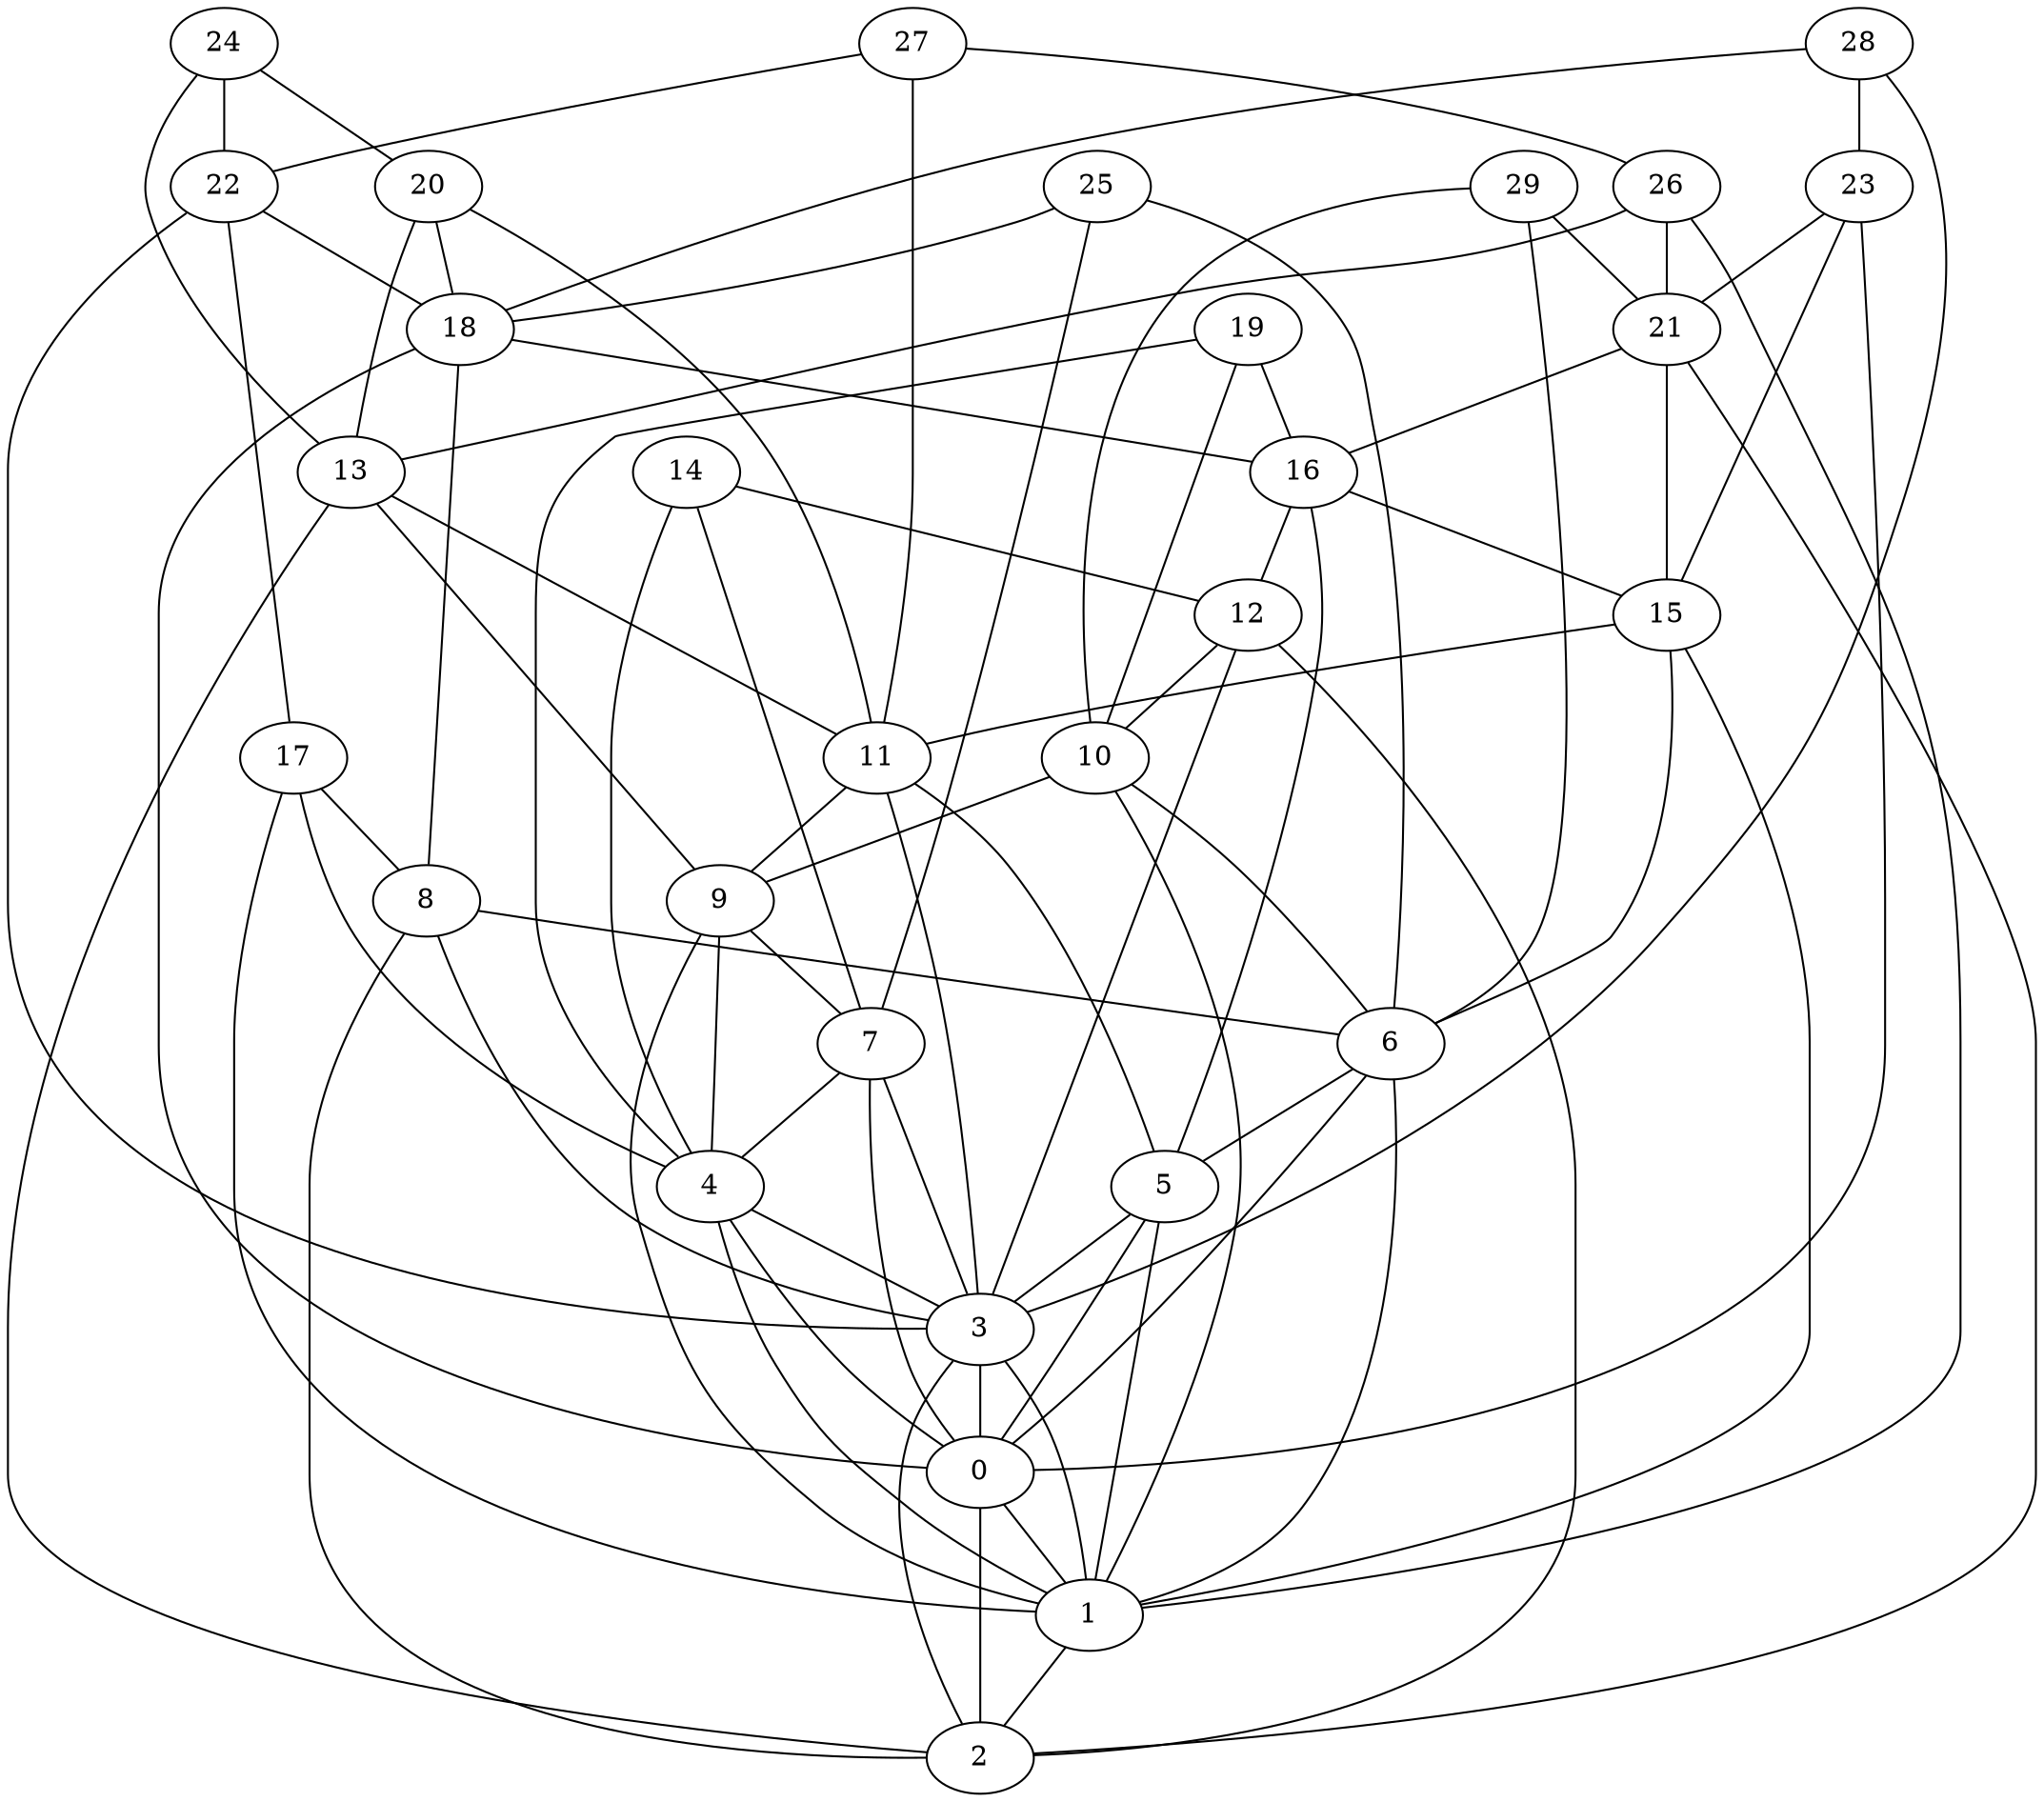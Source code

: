 graph {
    0 -- 1;
    0 -- 2;
    1 -- 2;
    3 -- 1;
    3 -- 0;
    3 -- 2;
    4 -- 0;
    4 -- 1;
    4 -- 3;
    5 -- 0;
    5 -- 1;
    5 -- 3;
    6 -- 1;
    6 -- 5;
    6 -- 0;
    7 -- 4;
    7 -- 0;
    7 -- 3;
    8 -- 6;
    8 -- 2;
    8 -- 3;
    9 -- 4;
    9 -- 1;
    9 -- 7;
    10 -- 1;
    10 -- 6;
    10 -- 9;
    11 -- 3;
    11 -- 5;
    11 -- 9;
    12 -- 2;
    12 -- 3;
    12 -- 10;
    13 -- 11;
    13 -- 2;
    13 -- 9;
    14 -- 4;
    14 -- 12;
    14 -- 7;
    15 -- 1;
    15 -- 11;
    15 -- 6;
    16 -- 12;
    16 -- 15;
    16 -- 5;
    17 -- 1;
    17 -- 8;
    17 -- 4;
    18 -- 8;
    18 -- 16;
    18 -- 0;
    19 -- 16;
    19 -- 4;
    19 -- 10;
    20 -- 11;
    20 -- 18;
    20 -- 13;
    21 -- 15;
    21 -- 2;
    21 -- 16;
    22 -- 17;
    22 -- 18;
    22 -- 3;
    23 -- 0;
    23 -- 15;
    23 -- 21;
    24 -- 13;
    24 -- 20;
    24 -- 22;
    25 -- 6;
    25 -- 7;
    25 -- 18;
    26 -- 13;
    26 -- 1;
    26 -- 21;
    27 -- 26;
    27 -- 22;
    27 -- 11;
    28 -- 18;
    28 -- 23;
    28 -- 3;
    29 -- 10;
    29 -- 21;
    29 -- 6;
}